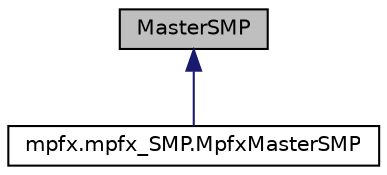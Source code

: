 digraph G
{
  edge [fontname="Helvetica",fontsize="10",labelfontname="Helvetica",labelfontsize="10"];
  node [fontname="Helvetica",fontsize="10",shape=record];
  Node1 [label="MasterSMP",height=0.2,width=0.4,color="black", fillcolor="grey75", style="filled" fontcolor="black"];
  Node1 -> Node2 [dir=back,color="midnightblue",fontsize="10",style="solid",fontname="Helvetica"];
  Node2 [label="mpfx.mpfx_SMP.MpfxMasterSMP",height=0.2,width=0.4,color="black", fillcolor="white", style="filled",URL="$classmpfx_1_1mpfx__SMP_1_1MpfxMasterSMP.html",tooltip="Master calculator for SMP: distribute jobs to workers and collect/process their results."];
}

